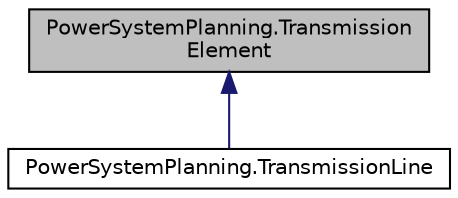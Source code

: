 digraph "PowerSystemPlanning.TransmissionElement"
{
  edge [fontname="Helvetica",fontsize="10",labelfontname="Helvetica",labelfontsize="10"];
  node [fontname="Helvetica",fontsize="10",shape=record];
  Node1 [label="PowerSystemPlanning.Transmission\lElement",height=0.2,width=0.4,color="black", fillcolor="grey75", style="filled", fontcolor="black"];
  Node1 -> Node2 [dir="back",color="midnightblue",fontsize="10",style="solid",fontname="Helvetica"];
  Node2 [label="PowerSystemPlanning.TransmissionLine",height=0.2,width=0.4,color="black", fillcolor="white", style="filled",URL="$class_power_system_planning_1_1_transmission_line.html"];
}
